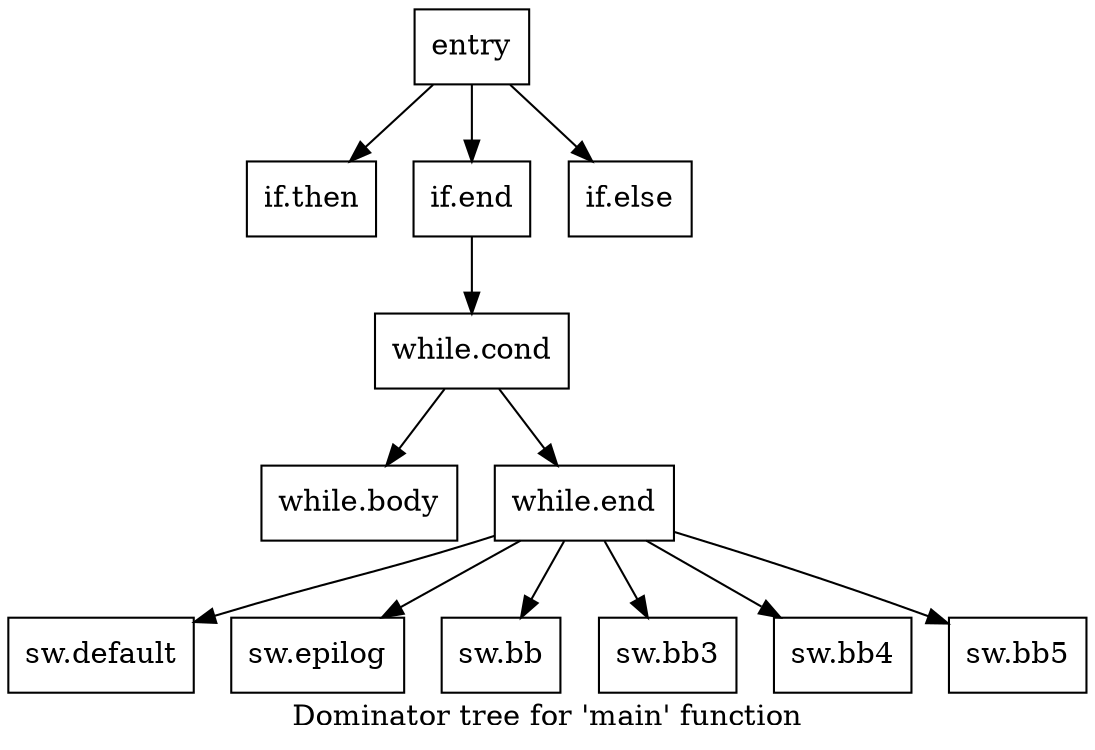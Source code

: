digraph "Dominator tree for 'main' function" {
	label="Dominator tree for 'main' function";

	Node0x8d4260 [shape=record,label="{entry}"];
	Node0x8d4260 -> Node0x8d42a0;
	Node0x8d4260 -> Node0x8d42e0;
	Node0x8d4260 -> Node0x8d4e00;
	Node0x8d42a0 [shape=record,label="{if.then}"];
	Node0x8d42e0 [shape=record,label="{if.end}"];
	Node0x8d42e0 -> Node0x8d4320;
	Node0x8d4320 [shape=record,label="{while.cond}"];
	Node0x8d4320 -> Node0x8d4360;
	Node0x8d4320 -> Node0x8d43a0;
	Node0x8d4360 [shape=record,label="{while.body}"];
	Node0x8d43a0 [shape=record,label="{while.end}"];
	Node0x8d43a0 -> Node0x8d43e0;
	Node0x8d43a0 -> Node0x8d4cc0;
	Node0x8d43a0 -> Node0x8d4d00;
	Node0x8d43a0 -> Node0x8d4d40;
	Node0x8d43a0 -> Node0x8d4d80;
	Node0x8d43a0 -> Node0x8d4dc0;
	Node0x8d43e0 [shape=record,label="{sw.default}"];
	Node0x8d4cc0 [shape=record,label="{sw.epilog}"];
	Node0x8d4d00 [shape=record,label="{sw.bb}"];
	Node0x8d4d40 [shape=record,label="{sw.bb3}"];
	Node0x8d4d80 [shape=record,label="{sw.bb4}"];
	Node0x8d4dc0 [shape=record,label="{sw.bb5}"];
	Node0x8d4e00 [shape=record,label="{if.else}"];
}
